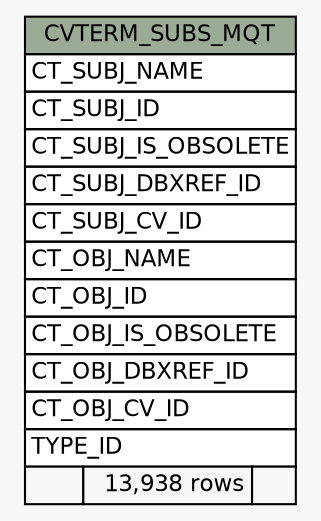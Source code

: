 // dot 2.38.0 on Windows 10 10.0
// SchemaSpy rev Unknown
digraph "CVTERM_SUBS_MQT" {
  graph [
    rankdir="RL"
    bgcolor="#f7f7f7"
    nodesep="0.18"
    ranksep="0.46"
    fontname="Helvetica"
    fontsize="11"
  ];
  node [
    fontname="Helvetica"
    fontsize="11"
    shape="plaintext"
  ];
  edge [
    arrowsize="0.8"
  ];
  "CVTERM_SUBS_MQT" [
    label=<
    <TABLE BORDER="0" CELLBORDER="1" CELLSPACING="0" BGCOLOR="#ffffff">
      <TR><TD COLSPAN="3" BGCOLOR="#9bab96" ALIGN="CENTER">CVTERM_SUBS_MQT</TD></TR>
      <TR><TD PORT="CT_SUBJ_NAME" COLSPAN="3" ALIGN="LEFT">CT_SUBJ_NAME</TD></TR>
      <TR><TD PORT="CT_SUBJ_ID" COLSPAN="3" ALIGN="LEFT">CT_SUBJ_ID</TD></TR>
      <TR><TD PORT="CT_SUBJ_IS_OBSOLETE" COLSPAN="3" ALIGN="LEFT">CT_SUBJ_IS_OBSOLETE</TD></TR>
      <TR><TD PORT="CT_SUBJ_DBXREF_ID" COLSPAN="3" ALIGN="LEFT">CT_SUBJ_DBXREF_ID</TD></TR>
      <TR><TD PORT="CT_SUBJ_CV_ID" COLSPAN="3" ALIGN="LEFT">CT_SUBJ_CV_ID</TD></TR>
      <TR><TD PORT="CT_OBJ_NAME" COLSPAN="3" ALIGN="LEFT">CT_OBJ_NAME</TD></TR>
      <TR><TD PORT="CT_OBJ_ID" COLSPAN="3" ALIGN="LEFT">CT_OBJ_ID</TD></TR>
      <TR><TD PORT="CT_OBJ_IS_OBSOLETE" COLSPAN="3" ALIGN="LEFT">CT_OBJ_IS_OBSOLETE</TD></TR>
      <TR><TD PORT="CT_OBJ_DBXREF_ID" COLSPAN="3" ALIGN="LEFT">CT_OBJ_DBXREF_ID</TD></TR>
      <TR><TD PORT="CT_OBJ_CV_ID" COLSPAN="3" ALIGN="LEFT">CT_OBJ_CV_ID</TD></TR>
      <TR><TD PORT="TYPE_ID" COLSPAN="3" ALIGN="LEFT">TYPE_ID</TD></TR>
      <TR><TD ALIGN="LEFT" BGCOLOR="#f7f7f7">  </TD><TD ALIGN="RIGHT" BGCOLOR="#f7f7f7">13,938 rows</TD><TD ALIGN="RIGHT" BGCOLOR="#f7f7f7">  </TD></TR>
    </TABLE>>
    URL="tables/CVTERM_SUBS_MQT.html"
    tooltip="CVTERM_SUBS_MQT"
  ];
}
